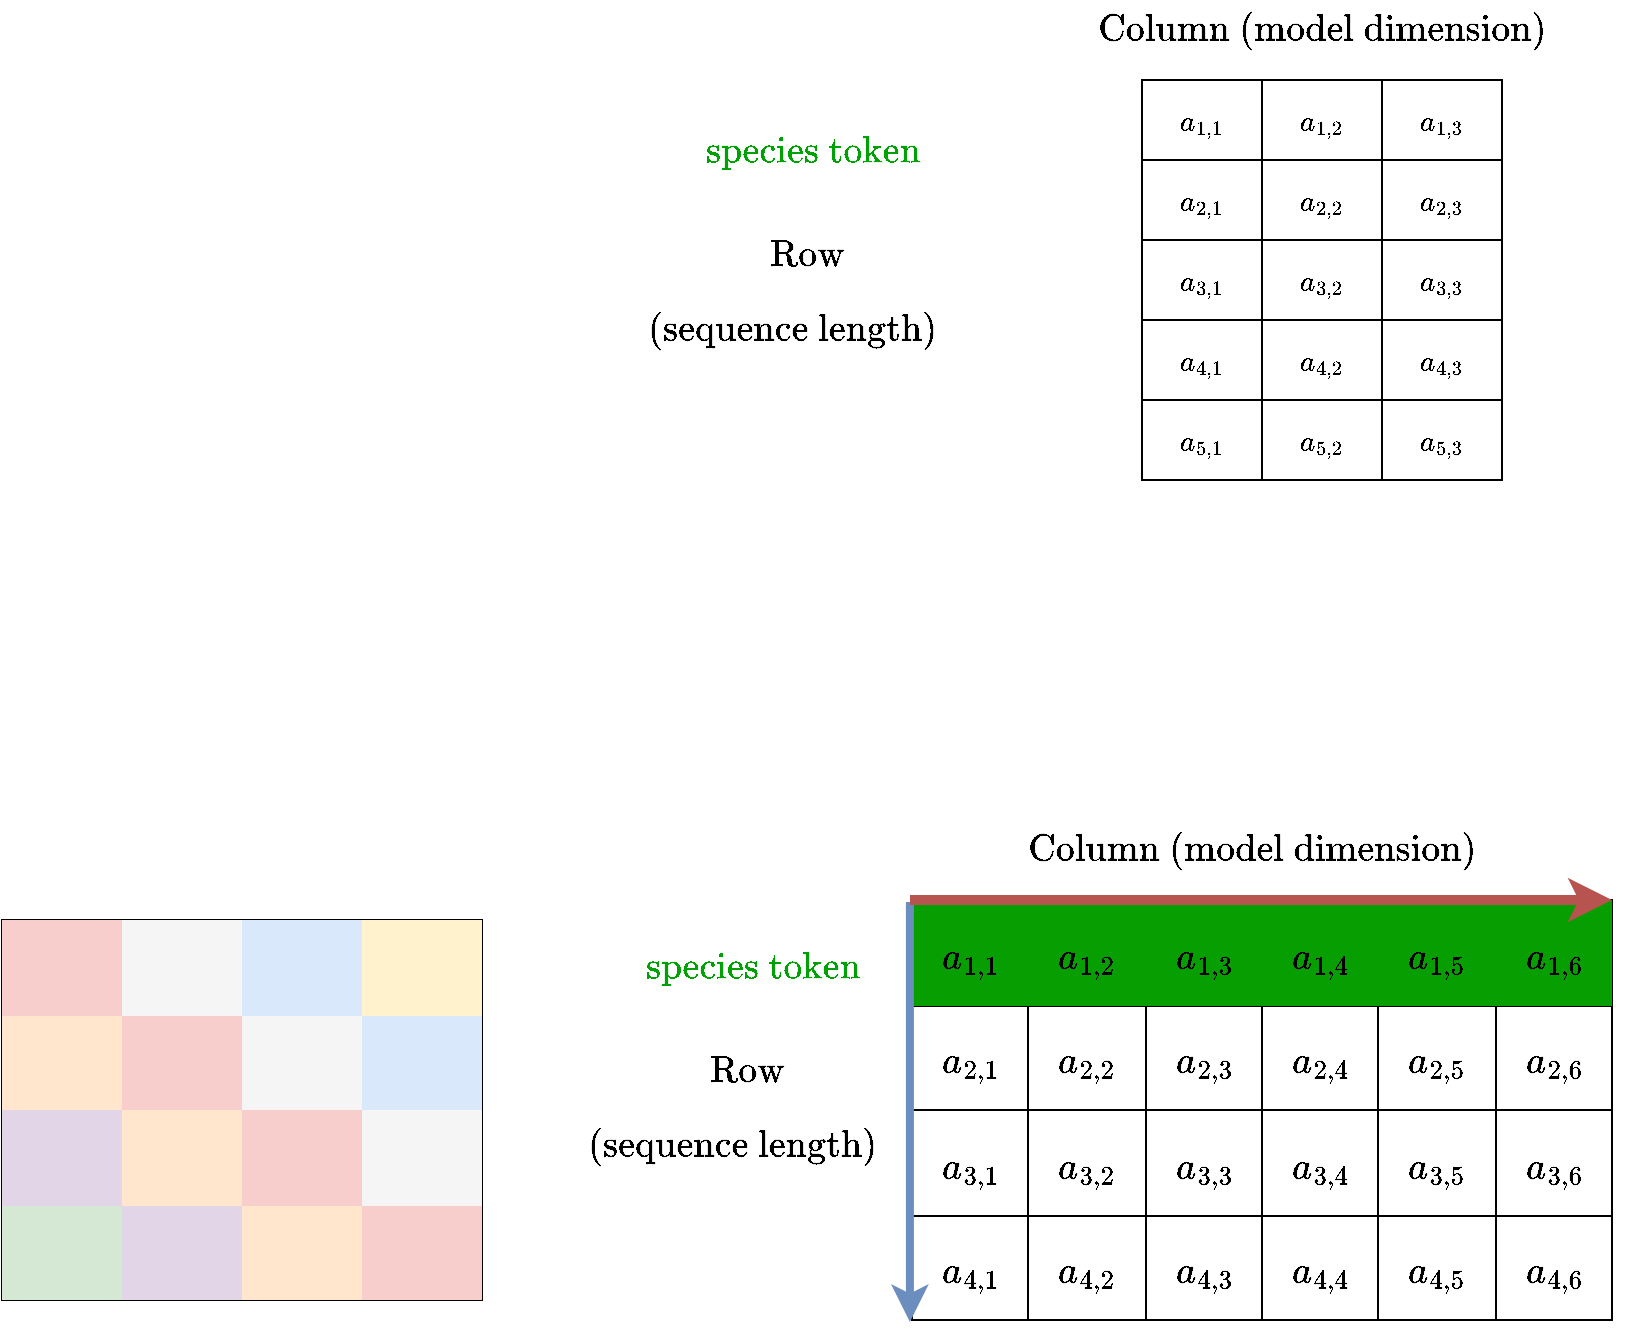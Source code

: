 <mxfile version="24.4.0" type="github">
  <diagram name="Page-1" id="wGf5R7sx8XBUqBo0aK0b">
    <mxGraphModel dx="1434" dy="791" grid="1" gridSize="10" guides="1" tooltips="1" connect="1" arrows="1" fold="1" page="1" pageScale="1" pageWidth="850" pageHeight="1100" math="1" shadow="0">
      <root>
        <mxCell id="0" />
        <mxCell id="1" parent="0" />
        <mxCell id="F3wyyiee0PLoBlBI_Hny-25" value="" style="shape=table;startSize=0;container=1;collapsible=0;childLayout=tableLayout;rounded=1;fontSize=16;" parent="1" vertex="1">
          <mxGeometry x="1255" y="640" width="350" height="210" as="geometry" />
        </mxCell>
        <mxCell id="F3wyyiee0PLoBlBI_Hny-26" value="" style="shape=tableRow;horizontal=0;startSize=0;swimlaneHead=0;swimlaneBody=0;strokeColor=#d6b656;top=0;left=0;bottom=0;right=0;collapsible=0;dropTarget=0;fillColor=#069E00;points=[[0,0.5],[1,0.5]];portConstraint=eastwest;fontSize=17;" parent="F3wyyiee0PLoBlBI_Hny-25" vertex="1">
          <mxGeometry width="350" height="53" as="geometry" />
        </mxCell>
        <mxCell id="F3wyyiee0PLoBlBI_Hny-27" value="$$a_{1,1}$$" style="shape=partialRectangle;html=1;whiteSpace=wrap;connectable=0;strokeColor=inherit;overflow=hidden;fillColor=none;top=0;left=0;bottom=0;right=0;pointerEvents=1;fontSize=16;" parent="F3wyyiee0PLoBlBI_Hny-26" vertex="1">
          <mxGeometry width="58" height="53" as="geometry">
            <mxRectangle width="58" height="53" as="alternateBounds" />
          </mxGeometry>
        </mxCell>
        <mxCell id="F3wyyiee0PLoBlBI_Hny-28" value="$$a_{1,2}$$" style="shape=partialRectangle;html=1;whiteSpace=wrap;connectable=0;strokeColor=inherit;overflow=hidden;fillColor=none;top=0;left=0;bottom=0;right=0;pointerEvents=1;fontSize=16;" parent="F3wyyiee0PLoBlBI_Hny-26" vertex="1">
          <mxGeometry x="58" width="59" height="53" as="geometry">
            <mxRectangle width="59" height="53" as="alternateBounds" />
          </mxGeometry>
        </mxCell>
        <mxCell id="F3wyyiee0PLoBlBI_Hny-29" value="$$a_{1,3}$$" style="shape=partialRectangle;html=1;whiteSpace=wrap;connectable=0;strokeColor=inherit;overflow=hidden;fillColor=none;top=0;left=0;bottom=0;right=0;pointerEvents=1;fontSize=16;" parent="F3wyyiee0PLoBlBI_Hny-26" vertex="1">
          <mxGeometry x="117" width="58" height="53" as="geometry">
            <mxRectangle width="58" height="53" as="alternateBounds" />
          </mxGeometry>
        </mxCell>
        <mxCell id="F3wyyiee0PLoBlBI_Hny-30" value="$$a_{1,4}$$" style="shape=partialRectangle;html=1;whiteSpace=wrap;connectable=0;strokeColor=inherit;overflow=hidden;fillColor=none;top=0;left=0;bottom=0;right=0;pointerEvents=1;fontSize=16;" parent="F3wyyiee0PLoBlBI_Hny-26" vertex="1">
          <mxGeometry x="175" width="58" height="53" as="geometry">
            <mxRectangle width="58" height="53" as="alternateBounds" />
          </mxGeometry>
        </mxCell>
        <mxCell id="F3wyyiee0PLoBlBI_Hny-31" value="$$a_{1,5}$$" style="shape=partialRectangle;html=1;whiteSpace=wrap;connectable=0;strokeColor=inherit;overflow=hidden;fillColor=none;top=0;left=0;bottom=0;right=0;pointerEvents=1;fontSize=16;" parent="F3wyyiee0PLoBlBI_Hny-26" vertex="1">
          <mxGeometry x="233" width="59" height="53" as="geometry">
            <mxRectangle width="59" height="53" as="alternateBounds" />
          </mxGeometry>
        </mxCell>
        <mxCell id="F3wyyiee0PLoBlBI_Hny-32" value="$$a_{1,6}$$" style="shape=partialRectangle;html=1;whiteSpace=wrap;connectable=0;strokeColor=inherit;overflow=hidden;fillColor=none;top=0;left=0;bottom=0;right=0;pointerEvents=1;fontSize=16;" parent="F3wyyiee0PLoBlBI_Hny-26" vertex="1">
          <mxGeometry x="292" width="58" height="53" as="geometry">
            <mxRectangle width="58" height="53" as="alternateBounds" />
          </mxGeometry>
        </mxCell>
        <mxCell id="F3wyyiee0PLoBlBI_Hny-33" value="" style="shape=tableRow;horizontal=0;startSize=0;swimlaneHead=0;swimlaneBody=0;strokeColor=inherit;top=0;left=0;bottom=0;right=0;collapsible=0;dropTarget=0;fillColor=none;points=[[0,0.5],[1,0.5]];portConstraint=eastwest;" parent="F3wyyiee0PLoBlBI_Hny-25" vertex="1">
          <mxGeometry y="53" width="350" height="52" as="geometry" />
        </mxCell>
        <mxCell id="F3wyyiee0PLoBlBI_Hny-34" value="$$a_{2,1}$$" style="shape=partialRectangle;html=1;whiteSpace=wrap;connectable=0;strokeColor=inherit;overflow=hidden;fillColor=none;top=0;left=0;bottom=0;right=0;pointerEvents=1;fontSize=16;" parent="F3wyyiee0PLoBlBI_Hny-33" vertex="1">
          <mxGeometry width="58" height="52" as="geometry">
            <mxRectangle width="58" height="52" as="alternateBounds" />
          </mxGeometry>
        </mxCell>
        <mxCell id="F3wyyiee0PLoBlBI_Hny-35" value="$$a_{2,2}$$" style="shape=partialRectangle;html=1;whiteSpace=wrap;connectable=0;strokeColor=inherit;overflow=hidden;fillColor=none;top=0;left=0;bottom=0;right=0;pointerEvents=1;fontSize=16;" parent="F3wyyiee0PLoBlBI_Hny-33" vertex="1">
          <mxGeometry x="58" width="59" height="52" as="geometry">
            <mxRectangle width="59" height="52" as="alternateBounds" />
          </mxGeometry>
        </mxCell>
        <mxCell id="F3wyyiee0PLoBlBI_Hny-36" value="$$a_{2,3}$$" style="shape=partialRectangle;html=1;whiteSpace=wrap;connectable=0;strokeColor=inherit;overflow=hidden;fillColor=none;top=0;left=0;bottom=0;right=0;pointerEvents=1;fontSize=16;" parent="F3wyyiee0PLoBlBI_Hny-33" vertex="1">
          <mxGeometry x="117" width="58" height="52" as="geometry">
            <mxRectangle width="58" height="52" as="alternateBounds" />
          </mxGeometry>
        </mxCell>
        <mxCell id="F3wyyiee0PLoBlBI_Hny-37" value="$$a_{2,4}$$" style="shape=partialRectangle;html=1;whiteSpace=wrap;connectable=0;strokeColor=inherit;overflow=hidden;fillColor=none;top=0;left=0;bottom=0;right=0;pointerEvents=1;fontSize=16;" parent="F3wyyiee0PLoBlBI_Hny-33" vertex="1">
          <mxGeometry x="175" width="58" height="52" as="geometry">
            <mxRectangle width="58" height="52" as="alternateBounds" />
          </mxGeometry>
        </mxCell>
        <mxCell id="F3wyyiee0PLoBlBI_Hny-38" value="$$a_{2,5}$$" style="shape=partialRectangle;html=1;whiteSpace=wrap;connectable=0;strokeColor=inherit;overflow=hidden;fillColor=none;top=0;left=0;bottom=0;right=0;pointerEvents=1;fontSize=16;" parent="F3wyyiee0PLoBlBI_Hny-33" vertex="1">
          <mxGeometry x="233" width="59" height="52" as="geometry">
            <mxRectangle width="59" height="52" as="alternateBounds" />
          </mxGeometry>
        </mxCell>
        <mxCell id="F3wyyiee0PLoBlBI_Hny-39" value="$$a_{2,6}$$" style="shape=partialRectangle;html=1;whiteSpace=wrap;connectable=0;strokeColor=inherit;overflow=hidden;fillColor=none;top=0;left=0;bottom=0;right=0;pointerEvents=1;fontSize=16;" parent="F3wyyiee0PLoBlBI_Hny-33" vertex="1">
          <mxGeometry x="292" width="58" height="52" as="geometry">
            <mxRectangle width="58" height="52" as="alternateBounds" />
          </mxGeometry>
        </mxCell>
        <mxCell id="F3wyyiee0PLoBlBI_Hny-40" value="" style="shape=tableRow;horizontal=0;startSize=0;swimlaneHead=0;swimlaneBody=0;strokeColor=inherit;top=0;left=0;bottom=0;right=0;collapsible=0;dropTarget=0;fillColor=none;points=[[0,0.5],[1,0.5]];portConstraint=eastwest;" parent="F3wyyiee0PLoBlBI_Hny-25" vertex="1">
          <mxGeometry y="105" width="350" height="53" as="geometry" />
        </mxCell>
        <mxCell id="F3wyyiee0PLoBlBI_Hny-41" value="$$a_{3,1}$$" style="shape=partialRectangle;html=1;whiteSpace=wrap;connectable=0;strokeColor=inherit;overflow=hidden;fillColor=none;top=0;left=0;bottom=0;right=0;pointerEvents=1;fontSize=16;" parent="F3wyyiee0PLoBlBI_Hny-40" vertex="1">
          <mxGeometry width="58" height="53" as="geometry">
            <mxRectangle width="58" height="53" as="alternateBounds" />
          </mxGeometry>
        </mxCell>
        <mxCell id="F3wyyiee0PLoBlBI_Hny-42" value="$$a_{3,2}$$" style="shape=partialRectangle;html=1;whiteSpace=wrap;connectable=0;strokeColor=inherit;overflow=hidden;fillColor=none;top=0;left=0;bottom=0;right=0;pointerEvents=1;fontSize=16;" parent="F3wyyiee0PLoBlBI_Hny-40" vertex="1">
          <mxGeometry x="58" width="59" height="53" as="geometry">
            <mxRectangle width="59" height="53" as="alternateBounds" />
          </mxGeometry>
        </mxCell>
        <mxCell id="F3wyyiee0PLoBlBI_Hny-43" value="$$a_{3,3}$$" style="shape=partialRectangle;html=1;whiteSpace=wrap;connectable=0;strokeColor=inherit;overflow=hidden;fillColor=none;top=0;left=0;bottom=0;right=0;pointerEvents=1;fontSize=16;" parent="F3wyyiee0PLoBlBI_Hny-40" vertex="1">
          <mxGeometry x="117" width="58" height="53" as="geometry">
            <mxRectangle width="58" height="53" as="alternateBounds" />
          </mxGeometry>
        </mxCell>
        <mxCell id="F3wyyiee0PLoBlBI_Hny-44" value="$$a_{3,4}$$" style="shape=partialRectangle;html=1;whiteSpace=wrap;connectable=0;strokeColor=inherit;overflow=hidden;fillColor=none;top=0;left=0;bottom=0;right=0;pointerEvents=1;fontSize=16;" parent="F3wyyiee0PLoBlBI_Hny-40" vertex="1">
          <mxGeometry x="175" width="58" height="53" as="geometry">
            <mxRectangle width="58" height="53" as="alternateBounds" />
          </mxGeometry>
        </mxCell>
        <mxCell id="F3wyyiee0PLoBlBI_Hny-45" value="$$a_{3,5}$$" style="shape=partialRectangle;html=1;whiteSpace=wrap;connectable=0;strokeColor=inherit;overflow=hidden;fillColor=none;top=0;left=0;bottom=0;right=0;pointerEvents=1;fontSize=16;" parent="F3wyyiee0PLoBlBI_Hny-40" vertex="1">
          <mxGeometry x="233" width="59" height="53" as="geometry">
            <mxRectangle width="59" height="53" as="alternateBounds" />
          </mxGeometry>
        </mxCell>
        <mxCell id="F3wyyiee0PLoBlBI_Hny-46" value="$$a_{3,6}$$" style="shape=partialRectangle;html=1;whiteSpace=wrap;connectable=0;strokeColor=inherit;overflow=hidden;fillColor=none;top=0;left=0;bottom=0;right=0;pointerEvents=1;fontSize=16;" parent="F3wyyiee0PLoBlBI_Hny-40" vertex="1">
          <mxGeometry x="292" width="58" height="53" as="geometry">
            <mxRectangle width="58" height="53" as="alternateBounds" />
          </mxGeometry>
        </mxCell>
        <mxCell id="F3wyyiee0PLoBlBI_Hny-47" value="" style="shape=tableRow;horizontal=0;startSize=0;swimlaneHead=0;swimlaneBody=0;strokeColor=inherit;top=0;left=0;bottom=0;right=0;collapsible=0;dropTarget=0;fillColor=none;points=[[0,0.5],[1,0.5]];portConstraint=eastwest;" parent="F3wyyiee0PLoBlBI_Hny-25" vertex="1">
          <mxGeometry y="158" width="350" height="52" as="geometry" />
        </mxCell>
        <mxCell id="F3wyyiee0PLoBlBI_Hny-48" value="$$a_{4,1}$$" style="shape=partialRectangle;html=1;whiteSpace=wrap;connectable=0;strokeColor=inherit;overflow=hidden;fillColor=none;top=0;left=0;bottom=0;right=0;pointerEvents=1;fontSize=16;" parent="F3wyyiee0PLoBlBI_Hny-47" vertex="1">
          <mxGeometry width="58" height="52" as="geometry">
            <mxRectangle width="58" height="52" as="alternateBounds" />
          </mxGeometry>
        </mxCell>
        <mxCell id="F3wyyiee0PLoBlBI_Hny-49" value="$$a_{4,2}$$" style="shape=partialRectangle;html=1;whiteSpace=wrap;connectable=0;strokeColor=inherit;overflow=hidden;fillColor=none;top=0;left=0;bottom=0;right=0;pointerEvents=1;fontSize=16;" parent="F3wyyiee0PLoBlBI_Hny-47" vertex="1">
          <mxGeometry x="58" width="59" height="52" as="geometry">
            <mxRectangle width="59" height="52" as="alternateBounds" />
          </mxGeometry>
        </mxCell>
        <mxCell id="F3wyyiee0PLoBlBI_Hny-50" value="$$a_{4,3}$$" style="shape=partialRectangle;html=1;whiteSpace=wrap;connectable=0;strokeColor=inherit;overflow=hidden;fillColor=none;top=0;left=0;bottom=0;right=0;pointerEvents=1;fontSize=16;" parent="F3wyyiee0PLoBlBI_Hny-47" vertex="1">
          <mxGeometry x="117" width="58" height="52" as="geometry">
            <mxRectangle width="58" height="52" as="alternateBounds" />
          </mxGeometry>
        </mxCell>
        <mxCell id="F3wyyiee0PLoBlBI_Hny-51" value="$$a_{4,4}$$" style="shape=partialRectangle;html=1;whiteSpace=wrap;connectable=0;strokeColor=inherit;overflow=hidden;fillColor=none;top=0;left=0;bottom=0;right=0;pointerEvents=1;fontSize=16;" parent="F3wyyiee0PLoBlBI_Hny-47" vertex="1">
          <mxGeometry x="175" width="58" height="52" as="geometry">
            <mxRectangle width="58" height="52" as="alternateBounds" />
          </mxGeometry>
        </mxCell>
        <mxCell id="F3wyyiee0PLoBlBI_Hny-52" value="$$a_{4,5}$$" style="shape=partialRectangle;html=1;whiteSpace=wrap;connectable=0;strokeColor=inherit;overflow=hidden;fillColor=none;top=0;left=0;bottom=0;right=0;pointerEvents=1;fontSize=16;" parent="F3wyyiee0PLoBlBI_Hny-47" vertex="1">
          <mxGeometry x="233" width="59" height="52" as="geometry">
            <mxRectangle width="59" height="52" as="alternateBounds" />
          </mxGeometry>
        </mxCell>
        <mxCell id="F3wyyiee0PLoBlBI_Hny-53" value="$$a_{4,6}$$" style="shape=partialRectangle;html=1;whiteSpace=wrap;connectable=0;strokeColor=inherit;overflow=hidden;fillColor=none;top=0;left=0;bottom=0;right=0;pointerEvents=1;fontSize=16;" parent="F3wyyiee0PLoBlBI_Hny-47" vertex="1">
          <mxGeometry x="292" width="58" height="52" as="geometry">
            <mxRectangle width="58" height="52" as="alternateBounds" />
          </mxGeometry>
        </mxCell>
        <mxCell id="1sqNqoG4s8r2B1xqitDS-2" value="" style="endArrow=classic;html=1;rounded=0;exitX=-0.003;exitY=0.019;exitDx=0;exitDy=0;exitPerimeter=0;entryX=-0.003;entryY=1.019;entryDx=0;entryDy=0;entryPerimeter=0;fillColor=#dae8fc;strokeColor=#6c8ebf;strokeWidth=4;" parent="F3wyyiee0PLoBlBI_Hny-25" source="F3wyyiee0PLoBlBI_Hny-26" target="F3wyyiee0PLoBlBI_Hny-47" edge="1">
          <mxGeometry width="50" height="50" relative="1" as="geometry">
            <mxPoint x="10" y="70" as="sourcePoint" />
            <mxPoint x="60" y="20" as="targetPoint" />
          </mxGeometry>
        </mxCell>
        <mxCell id="1sqNqoG4s8r2B1xqitDS-3" value="" style="endArrow=classic;html=1;rounded=0;strokeWidth=5;fillColor=#f8cecc;strokeColor=#b85450;" parent="F3wyyiee0PLoBlBI_Hny-25" edge="1">
          <mxGeometry width="50" height="50" relative="1" as="geometry">
            <mxPoint x="-1" as="sourcePoint" />
            <mxPoint x="350" as="targetPoint" />
          </mxGeometry>
        </mxCell>
        <mxCell id="1sqNqoG4s8r2B1xqitDS-4" value="$$\text{Column (model dimension)} $$" style="text;html=1;align=center;verticalAlign=middle;resizable=0;points=[];autosize=1;strokeColor=none;fillColor=none;fontSize=16;" parent="1" vertex="1">
          <mxGeometry x="1280" y="600" width="290" height="30" as="geometry" />
        </mxCell>
        <mxCell id="1sqNqoG4s8r2B1xqitDS-6" value="$$\text{Row }$$" style="text;html=1;align=center;verticalAlign=middle;resizable=0;points=[];autosize=1;strokeColor=none;fillColor=none;fontSize=16;" parent="1" vertex="1">
          <mxGeometry x="1105" y="710" width="140" height="30" as="geometry" />
        </mxCell>
        <mxCell id="1sqNqoG4s8r2B1xqitDS-12" value="&lt;div style=&quot;font-size: 16px;&quot;&gt;$$\text{(sequence length)}$$&lt;/div&gt;" style="text;html=1;align=center;verticalAlign=middle;resizable=0;points=[];autosize=1;strokeColor=none;fillColor=none;fontSize=16;" parent="1" vertex="1">
          <mxGeometry x="1050" y="748" width="230" height="30" as="geometry" />
        </mxCell>
        <mxCell id="zw45EAOEBZMLgNeasYMU-1" value="&lt;font&gt;&lt;span style=&quot;background-color: rgb(248, 228, 92);&quot;&gt;$$\text{species token} $$&lt;/span&gt;&lt;/font&gt;" style="text;html=1;align=center;verticalAlign=middle;resizable=0;points=[];autosize=1;strokeColor=none;fillColor=none;fontSize=16;fontColor=#00A105;" parent="1" vertex="1">
          <mxGeometry x="1075" y="658" width="200" height="30" as="geometry" />
        </mxCell>
        <mxCell id="zw45EAOEBZMLgNeasYMU-108" value="" style="shape=table;startSize=0;container=1;collapsible=0;childLayout=tableLayout;" parent="1" vertex="1">
          <mxGeometry x="800" y="650" width="240" height="190" as="geometry" />
        </mxCell>
        <mxCell id="zw45EAOEBZMLgNeasYMU-109" value="" style="shape=tableRow;horizontal=0;startSize=0;swimlaneHead=0;swimlaneBody=0;strokeColor=inherit;top=0;left=0;bottom=0;right=0;collapsible=0;dropTarget=0;fillColor=none;points=[[0,0.5],[1,0.5]];portConstraint=eastwest;" parent="zw45EAOEBZMLgNeasYMU-108" vertex="1">
          <mxGeometry width="240" height="48" as="geometry" />
        </mxCell>
        <mxCell id="zw45EAOEBZMLgNeasYMU-110" value="" style="shape=partialRectangle;html=1;whiteSpace=wrap;connectable=0;strokeColor=#b85450;overflow=hidden;fillColor=#f8cecc;top=0;left=0;bottom=0;right=0;pointerEvents=1;" parent="zw45EAOEBZMLgNeasYMU-109" vertex="1">
          <mxGeometry width="60" height="48" as="geometry">
            <mxRectangle width="60" height="48" as="alternateBounds" />
          </mxGeometry>
        </mxCell>
        <mxCell id="zw45EAOEBZMLgNeasYMU-111" value="" style="shape=partialRectangle;html=1;whiteSpace=wrap;connectable=0;strokeColor=#666666;overflow=hidden;fillColor=#f5f5f5;top=0;left=0;bottom=0;right=0;pointerEvents=1;fontColor=#333333;" parent="zw45EAOEBZMLgNeasYMU-109" vertex="1">
          <mxGeometry x="60" width="60" height="48" as="geometry">
            <mxRectangle width="60" height="48" as="alternateBounds" />
          </mxGeometry>
        </mxCell>
        <mxCell id="zw45EAOEBZMLgNeasYMU-112" value="" style="shape=partialRectangle;html=1;whiteSpace=wrap;connectable=0;strokeColor=#6c8ebf;overflow=hidden;fillColor=#dae8fc;top=0;left=0;bottom=0;right=0;pointerEvents=1;" parent="zw45EAOEBZMLgNeasYMU-109" vertex="1">
          <mxGeometry x="120" width="60" height="48" as="geometry">
            <mxRectangle width="60" height="48" as="alternateBounds" />
          </mxGeometry>
        </mxCell>
        <mxCell id="zw45EAOEBZMLgNeasYMU-113" value="" style="shape=partialRectangle;html=1;whiteSpace=wrap;connectable=0;strokeColor=#d6b656;overflow=hidden;fillColor=#fff2cc;top=0;left=0;bottom=0;right=0;pointerEvents=1;" parent="zw45EAOEBZMLgNeasYMU-109" vertex="1">
          <mxGeometry x="180" width="60" height="48" as="geometry">
            <mxRectangle width="60" height="48" as="alternateBounds" />
          </mxGeometry>
        </mxCell>
        <mxCell id="zw45EAOEBZMLgNeasYMU-114" value="" style="shape=tableRow;horizontal=0;startSize=0;swimlaneHead=0;swimlaneBody=0;strokeColor=inherit;top=0;left=0;bottom=0;right=0;collapsible=0;dropTarget=0;fillColor=none;points=[[0,0.5],[1,0.5]];portConstraint=eastwest;" parent="zw45EAOEBZMLgNeasYMU-108" vertex="1">
          <mxGeometry y="48" width="240" height="47" as="geometry" />
        </mxCell>
        <mxCell id="zw45EAOEBZMLgNeasYMU-115" value="" style="shape=partialRectangle;html=1;whiteSpace=wrap;connectable=0;strokeColor=#d79b00;overflow=hidden;fillColor=#ffe6cc;top=0;left=0;bottom=0;right=0;pointerEvents=1;" parent="zw45EAOEBZMLgNeasYMU-114" vertex="1">
          <mxGeometry width="60" height="47" as="geometry">
            <mxRectangle width="60" height="47" as="alternateBounds" />
          </mxGeometry>
        </mxCell>
        <mxCell id="zw45EAOEBZMLgNeasYMU-116" value="" style="shape=partialRectangle;html=1;whiteSpace=wrap;connectable=0;strokeColor=#b85450;overflow=hidden;fillColor=#f8cecc;top=0;left=0;bottom=0;right=0;pointerEvents=1;" parent="zw45EAOEBZMLgNeasYMU-114" vertex="1">
          <mxGeometry x="60" width="60" height="47" as="geometry">
            <mxRectangle width="60" height="47" as="alternateBounds" />
          </mxGeometry>
        </mxCell>
        <mxCell id="zw45EAOEBZMLgNeasYMU-117" value="" style="shape=partialRectangle;html=1;whiteSpace=wrap;connectable=0;strokeColor=#666666;overflow=hidden;fillColor=#f5f5f5;top=0;left=0;bottom=0;right=0;pointerEvents=1;fontColor=#333333;" parent="zw45EAOEBZMLgNeasYMU-114" vertex="1">
          <mxGeometry x="120" width="60" height="47" as="geometry">
            <mxRectangle width="60" height="47" as="alternateBounds" />
          </mxGeometry>
        </mxCell>
        <mxCell id="zw45EAOEBZMLgNeasYMU-118" value="" style="shape=partialRectangle;html=1;whiteSpace=wrap;connectable=0;strokeColor=#6c8ebf;overflow=hidden;fillColor=#dae8fc;top=0;left=0;bottom=0;right=0;pointerEvents=1;" parent="zw45EAOEBZMLgNeasYMU-114" vertex="1">
          <mxGeometry x="180" width="60" height="47" as="geometry">
            <mxRectangle width="60" height="47" as="alternateBounds" />
          </mxGeometry>
        </mxCell>
        <mxCell id="zw45EAOEBZMLgNeasYMU-119" value="" style="shape=tableRow;horizontal=0;startSize=0;swimlaneHead=0;swimlaneBody=0;strokeColor=inherit;top=0;left=0;bottom=0;right=0;collapsible=0;dropTarget=0;fillColor=none;points=[[0,0.5],[1,0.5]];portConstraint=eastwest;" parent="zw45EAOEBZMLgNeasYMU-108" vertex="1">
          <mxGeometry y="95" width="240" height="48" as="geometry" />
        </mxCell>
        <mxCell id="zw45EAOEBZMLgNeasYMU-120" value="" style="shape=partialRectangle;html=1;whiteSpace=wrap;connectable=0;strokeColor=#9673a6;overflow=hidden;fillColor=#e1d5e7;top=0;left=0;bottom=0;right=0;pointerEvents=1;" parent="zw45EAOEBZMLgNeasYMU-119" vertex="1">
          <mxGeometry width="60" height="48" as="geometry">
            <mxRectangle width="60" height="48" as="alternateBounds" />
          </mxGeometry>
        </mxCell>
        <mxCell id="zw45EAOEBZMLgNeasYMU-121" value="" style="shape=partialRectangle;html=1;whiteSpace=wrap;connectable=0;strokeColor=#d79b00;overflow=hidden;fillColor=#ffe6cc;top=0;left=0;bottom=0;right=0;pointerEvents=1;" parent="zw45EAOEBZMLgNeasYMU-119" vertex="1">
          <mxGeometry x="60" width="60" height="48" as="geometry">
            <mxRectangle width="60" height="48" as="alternateBounds" />
          </mxGeometry>
        </mxCell>
        <mxCell id="zw45EAOEBZMLgNeasYMU-122" value="" style="shape=partialRectangle;html=1;whiteSpace=wrap;connectable=0;strokeColor=#b85450;overflow=hidden;fillColor=#f8cecc;top=0;left=0;bottom=0;right=0;pointerEvents=1;" parent="zw45EAOEBZMLgNeasYMU-119" vertex="1">
          <mxGeometry x="120" width="60" height="48" as="geometry">
            <mxRectangle width="60" height="48" as="alternateBounds" />
          </mxGeometry>
        </mxCell>
        <mxCell id="zw45EAOEBZMLgNeasYMU-123" value="" style="shape=partialRectangle;html=1;whiteSpace=wrap;connectable=0;strokeColor=#666666;overflow=hidden;fillColor=#f5f5f5;top=0;left=0;bottom=0;right=0;pointerEvents=1;fontColor=#333333;" parent="zw45EAOEBZMLgNeasYMU-119" vertex="1">
          <mxGeometry x="180" width="60" height="48" as="geometry">
            <mxRectangle width="60" height="48" as="alternateBounds" />
          </mxGeometry>
        </mxCell>
        <mxCell id="zw45EAOEBZMLgNeasYMU-124" value="" style="shape=tableRow;horizontal=0;startSize=0;swimlaneHead=0;swimlaneBody=0;strokeColor=inherit;top=0;left=0;bottom=0;right=0;collapsible=0;dropTarget=0;fillColor=none;points=[[0,0.5],[1,0.5]];portConstraint=eastwest;" parent="zw45EAOEBZMLgNeasYMU-108" vertex="1">
          <mxGeometry y="143" width="240" height="47" as="geometry" />
        </mxCell>
        <mxCell id="zw45EAOEBZMLgNeasYMU-125" value="" style="shape=partialRectangle;html=1;whiteSpace=wrap;connectable=0;strokeColor=#82b366;overflow=hidden;fillColor=#d5e8d4;top=0;left=0;bottom=0;right=0;pointerEvents=1;" parent="zw45EAOEBZMLgNeasYMU-124" vertex="1">
          <mxGeometry width="60" height="47" as="geometry">
            <mxRectangle width="60" height="47" as="alternateBounds" />
          </mxGeometry>
        </mxCell>
        <mxCell id="zw45EAOEBZMLgNeasYMU-126" value="" style="shape=partialRectangle;html=1;whiteSpace=wrap;connectable=0;strokeColor=#9673a6;overflow=hidden;fillColor=#e1d5e7;top=0;left=0;bottom=0;right=0;pointerEvents=1;" parent="zw45EAOEBZMLgNeasYMU-124" vertex="1">
          <mxGeometry x="60" width="60" height="47" as="geometry">
            <mxRectangle width="60" height="47" as="alternateBounds" />
          </mxGeometry>
        </mxCell>
        <mxCell id="zw45EAOEBZMLgNeasYMU-127" value="" style="shape=partialRectangle;html=1;whiteSpace=wrap;connectable=0;strokeColor=#d79b00;overflow=hidden;fillColor=#ffe6cc;top=0;left=0;bottom=0;right=0;pointerEvents=1;" parent="zw45EAOEBZMLgNeasYMU-124" vertex="1">
          <mxGeometry x="120" width="60" height="47" as="geometry">
            <mxRectangle width="60" height="47" as="alternateBounds" />
          </mxGeometry>
        </mxCell>
        <mxCell id="zw45EAOEBZMLgNeasYMU-128" value="" style="shape=partialRectangle;html=1;whiteSpace=wrap;connectable=0;strokeColor=#b85450;overflow=hidden;fillColor=#f8cecc;top=0;left=0;bottom=0;right=0;pointerEvents=1;" parent="zw45EAOEBZMLgNeasYMU-124" vertex="1">
          <mxGeometry x="180" width="60" height="47" as="geometry">
            <mxRectangle width="60" height="47" as="alternateBounds" />
          </mxGeometry>
        </mxCell>
        <mxCell id="zw45EAOEBZMLgNeasYMU-150" value="" style="shape=table;startSize=0;container=1;collapsible=0;childLayout=tableLayout;" parent="1" vertex="1">
          <mxGeometry x="1370" y="230" width="180" height="200" as="geometry" />
        </mxCell>
        <mxCell id="zw45EAOEBZMLgNeasYMU-151" value="" style="shape=tableRow;horizontal=0;startSize=0;swimlaneHead=0;swimlaneBody=0;strokeColor=inherit;top=0;left=0;bottom=0;right=0;collapsible=0;dropTarget=0;fillColor=none;points=[[0,0.5],[1,0.5]];portConstraint=eastwest;" parent="zw45EAOEBZMLgNeasYMU-150" vertex="1">
          <mxGeometry width="180" height="40" as="geometry" />
        </mxCell>
        <mxCell id="zw45EAOEBZMLgNeasYMU-152" value="$$a_{1,1}$$" style="shape=partialRectangle;html=1;whiteSpace=wrap;connectable=0;strokeColor=inherit;overflow=hidden;fillColor=none;top=0;left=0;bottom=0;right=0;pointerEvents=1;" parent="zw45EAOEBZMLgNeasYMU-151" vertex="1">
          <mxGeometry width="60" height="40" as="geometry">
            <mxRectangle width="60" height="40" as="alternateBounds" />
          </mxGeometry>
        </mxCell>
        <mxCell id="zw45EAOEBZMLgNeasYMU-153" value="$$a_{1,2}$$" style="shape=partialRectangle;html=1;whiteSpace=wrap;connectable=0;strokeColor=inherit;overflow=hidden;fillColor=none;top=0;left=0;bottom=0;right=0;pointerEvents=1;" parent="zw45EAOEBZMLgNeasYMU-151" vertex="1">
          <mxGeometry x="60" width="60" height="40" as="geometry">
            <mxRectangle width="60" height="40" as="alternateBounds" />
          </mxGeometry>
        </mxCell>
        <mxCell id="zw45EAOEBZMLgNeasYMU-154" value="$$a_{1,3}$$" style="shape=partialRectangle;html=1;whiteSpace=wrap;connectable=0;strokeColor=inherit;overflow=hidden;fillColor=none;top=0;left=0;bottom=0;right=0;pointerEvents=1;" parent="zw45EAOEBZMLgNeasYMU-151" vertex="1">
          <mxGeometry x="120" width="60" height="40" as="geometry">
            <mxRectangle width="60" height="40" as="alternateBounds" />
          </mxGeometry>
        </mxCell>
        <mxCell id="zw45EAOEBZMLgNeasYMU-155" value="" style="shape=tableRow;horizontal=0;startSize=0;swimlaneHead=0;swimlaneBody=0;strokeColor=inherit;top=0;left=0;bottom=0;right=0;collapsible=0;dropTarget=0;fillColor=none;points=[[0,0.5],[1,0.5]];portConstraint=eastwest;" parent="zw45EAOEBZMLgNeasYMU-150" vertex="1">
          <mxGeometry y="40" width="180" height="40" as="geometry" />
        </mxCell>
        <mxCell id="zw45EAOEBZMLgNeasYMU-156" value="$$a_{2,1}$$" style="shape=partialRectangle;html=1;whiteSpace=wrap;connectable=0;strokeColor=inherit;overflow=hidden;fillColor=none;top=0;left=0;bottom=0;right=0;pointerEvents=1;" parent="zw45EAOEBZMLgNeasYMU-155" vertex="1">
          <mxGeometry width="60" height="40" as="geometry">
            <mxRectangle width="60" height="40" as="alternateBounds" />
          </mxGeometry>
        </mxCell>
        <mxCell id="zw45EAOEBZMLgNeasYMU-157" value="$$a_{2,2}$$" style="shape=partialRectangle;html=1;whiteSpace=wrap;connectable=0;strokeColor=inherit;overflow=hidden;fillColor=none;top=0;left=0;bottom=0;right=0;pointerEvents=1;" parent="zw45EAOEBZMLgNeasYMU-155" vertex="1">
          <mxGeometry x="60" width="60" height="40" as="geometry">
            <mxRectangle width="60" height="40" as="alternateBounds" />
          </mxGeometry>
        </mxCell>
        <mxCell id="zw45EAOEBZMLgNeasYMU-158" value="$$a_{2,3}$$" style="shape=partialRectangle;html=1;whiteSpace=wrap;connectable=0;strokeColor=inherit;overflow=hidden;fillColor=none;top=0;left=0;bottom=0;right=0;pointerEvents=1;" parent="zw45EAOEBZMLgNeasYMU-155" vertex="1">
          <mxGeometry x="120" width="60" height="40" as="geometry">
            <mxRectangle width="60" height="40" as="alternateBounds" />
          </mxGeometry>
        </mxCell>
        <mxCell id="zw45EAOEBZMLgNeasYMU-159" value="" style="shape=tableRow;horizontal=0;startSize=0;swimlaneHead=0;swimlaneBody=0;strokeColor=inherit;top=0;left=0;bottom=0;right=0;collapsible=0;dropTarget=0;fillColor=none;points=[[0,0.5],[1,0.5]];portConstraint=eastwest;" parent="zw45EAOEBZMLgNeasYMU-150" vertex="1">
          <mxGeometry y="80" width="180" height="40" as="geometry" />
        </mxCell>
        <mxCell id="zw45EAOEBZMLgNeasYMU-160" value="$$a_{3,1}$$" style="shape=partialRectangle;html=1;whiteSpace=wrap;connectable=0;strokeColor=inherit;overflow=hidden;fillColor=none;top=0;left=0;bottom=0;right=0;pointerEvents=1;" parent="zw45EAOEBZMLgNeasYMU-159" vertex="1">
          <mxGeometry width="60" height="40" as="geometry">
            <mxRectangle width="60" height="40" as="alternateBounds" />
          </mxGeometry>
        </mxCell>
        <mxCell id="zw45EAOEBZMLgNeasYMU-161" value="$$a_{3,2}$$" style="shape=partialRectangle;html=1;whiteSpace=wrap;connectable=0;strokeColor=inherit;overflow=hidden;fillColor=none;top=0;left=0;bottom=0;right=0;pointerEvents=1;" parent="zw45EAOEBZMLgNeasYMU-159" vertex="1">
          <mxGeometry x="60" width="60" height="40" as="geometry">
            <mxRectangle width="60" height="40" as="alternateBounds" />
          </mxGeometry>
        </mxCell>
        <mxCell id="zw45EAOEBZMLgNeasYMU-162" value="$$a_{3,3}$$" style="shape=partialRectangle;html=1;whiteSpace=wrap;connectable=0;strokeColor=inherit;overflow=hidden;fillColor=none;top=0;left=0;bottom=0;right=0;pointerEvents=1;" parent="zw45EAOEBZMLgNeasYMU-159" vertex="1">
          <mxGeometry x="120" width="60" height="40" as="geometry">
            <mxRectangle width="60" height="40" as="alternateBounds" />
          </mxGeometry>
        </mxCell>
        <mxCell id="zw45EAOEBZMLgNeasYMU-163" value="" style="shape=tableRow;horizontal=0;startSize=0;swimlaneHead=0;swimlaneBody=0;strokeColor=inherit;top=0;left=0;bottom=0;right=0;collapsible=0;dropTarget=0;fillColor=none;points=[[0,0.5],[1,0.5]];portConstraint=eastwest;" parent="zw45EAOEBZMLgNeasYMU-150" vertex="1">
          <mxGeometry y="120" width="180" height="40" as="geometry" />
        </mxCell>
        <mxCell id="zw45EAOEBZMLgNeasYMU-164" value="$$a_{4,1}$$" style="shape=partialRectangle;html=1;whiteSpace=wrap;connectable=0;strokeColor=inherit;overflow=hidden;fillColor=none;top=0;left=0;bottom=0;right=0;pointerEvents=1;" parent="zw45EAOEBZMLgNeasYMU-163" vertex="1">
          <mxGeometry width="60" height="40" as="geometry">
            <mxRectangle width="60" height="40" as="alternateBounds" />
          </mxGeometry>
        </mxCell>
        <mxCell id="zw45EAOEBZMLgNeasYMU-165" value="$$a_{4,2}$$" style="shape=partialRectangle;html=1;whiteSpace=wrap;connectable=0;strokeColor=inherit;overflow=hidden;fillColor=none;top=0;left=0;bottom=0;right=0;pointerEvents=1;" parent="zw45EAOEBZMLgNeasYMU-163" vertex="1">
          <mxGeometry x="60" width="60" height="40" as="geometry">
            <mxRectangle width="60" height="40" as="alternateBounds" />
          </mxGeometry>
        </mxCell>
        <mxCell id="zw45EAOEBZMLgNeasYMU-166" value="$$a_{4,3}$$" style="shape=partialRectangle;html=1;whiteSpace=wrap;connectable=0;strokeColor=inherit;overflow=hidden;fillColor=none;top=0;left=0;bottom=0;right=0;pointerEvents=1;" parent="zw45EAOEBZMLgNeasYMU-163" vertex="1">
          <mxGeometry x="120" width="60" height="40" as="geometry">
            <mxRectangle width="60" height="40" as="alternateBounds" />
          </mxGeometry>
        </mxCell>
        <mxCell id="7Idwmsc8iQtLyrbmLDRy-8" style="shape=tableRow;horizontal=0;startSize=0;swimlaneHead=0;swimlaneBody=0;strokeColor=inherit;top=0;left=0;bottom=0;right=0;collapsible=0;dropTarget=0;fillColor=none;points=[[0,0.5],[1,0.5]];portConstraint=eastwest;" vertex="1" parent="zw45EAOEBZMLgNeasYMU-150">
          <mxGeometry y="160" width="180" height="40" as="geometry" />
        </mxCell>
        <mxCell id="7Idwmsc8iQtLyrbmLDRy-9" value="$$a_{5,1}$$" style="shape=partialRectangle;html=1;whiteSpace=wrap;connectable=0;strokeColor=inherit;overflow=hidden;fillColor=none;top=0;left=0;bottom=0;right=0;pointerEvents=1;" vertex="1" parent="7Idwmsc8iQtLyrbmLDRy-8">
          <mxGeometry width="60" height="40" as="geometry">
            <mxRectangle width="60" height="40" as="alternateBounds" />
          </mxGeometry>
        </mxCell>
        <mxCell id="7Idwmsc8iQtLyrbmLDRy-10" value="$$a_{5,2}$$" style="shape=partialRectangle;html=1;whiteSpace=wrap;connectable=0;strokeColor=inherit;overflow=hidden;fillColor=none;top=0;left=0;bottom=0;right=0;pointerEvents=1;" vertex="1" parent="7Idwmsc8iQtLyrbmLDRy-8">
          <mxGeometry x="60" width="60" height="40" as="geometry">
            <mxRectangle width="60" height="40" as="alternateBounds" />
          </mxGeometry>
        </mxCell>
        <mxCell id="7Idwmsc8iQtLyrbmLDRy-11" value="$$a_{5,3}$$" style="shape=partialRectangle;html=1;whiteSpace=wrap;connectable=0;strokeColor=inherit;overflow=hidden;fillColor=none;top=0;left=0;bottom=0;right=0;pointerEvents=1;" vertex="1" parent="7Idwmsc8iQtLyrbmLDRy-8">
          <mxGeometry x="120" width="60" height="40" as="geometry">
            <mxRectangle width="60" height="40" as="alternateBounds" />
          </mxGeometry>
        </mxCell>
        <mxCell id="7Idwmsc8iQtLyrbmLDRy-4" value="$$\text{Column (model dimension)} $$" style="text;html=1;align=center;verticalAlign=middle;resizable=0;points=[];autosize=1;strokeColor=none;fillColor=none;fontSize=16;" vertex="1" parent="1">
          <mxGeometry x="1315" y="190" width="290" height="30" as="geometry" />
        </mxCell>
        <mxCell id="7Idwmsc8iQtLyrbmLDRy-5" value="$$\text{Row }$$" style="text;html=1;align=center;verticalAlign=middle;resizable=0;points=[];autosize=1;strokeColor=none;fillColor=none;fontSize=16;" vertex="1" parent="1">
          <mxGeometry x="1135" y="302" width="140" height="30" as="geometry" />
        </mxCell>
        <mxCell id="7Idwmsc8iQtLyrbmLDRy-6" value="&lt;div style=&quot;font-size: 16px;&quot;&gt;$$\text{(sequence length)}$$&lt;/div&gt;" style="text;html=1;align=center;verticalAlign=middle;resizable=0;points=[];autosize=1;strokeColor=none;fillColor=none;fontSize=16;" vertex="1" parent="1">
          <mxGeometry x="1080" y="340" width="230" height="30" as="geometry" />
        </mxCell>
        <mxCell id="7Idwmsc8iQtLyrbmLDRy-7" value="&lt;font&gt;&lt;span style=&quot;background-color: rgb(248, 228, 92);&quot;&gt;$$\text{species token} $$&lt;/span&gt;&lt;/font&gt;" style="text;html=1;align=center;verticalAlign=middle;resizable=0;points=[];autosize=1;strokeColor=none;fillColor=none;fontSize=16;fontColor=#00A105;" vertex="1" parent="1">
          <mxGeometry x="1105" y="250" width="200" height="30" as="geometry" />
        </mxCell>
      </root>
    </mxGraphModel>
  </diagram>
</mxfile>
